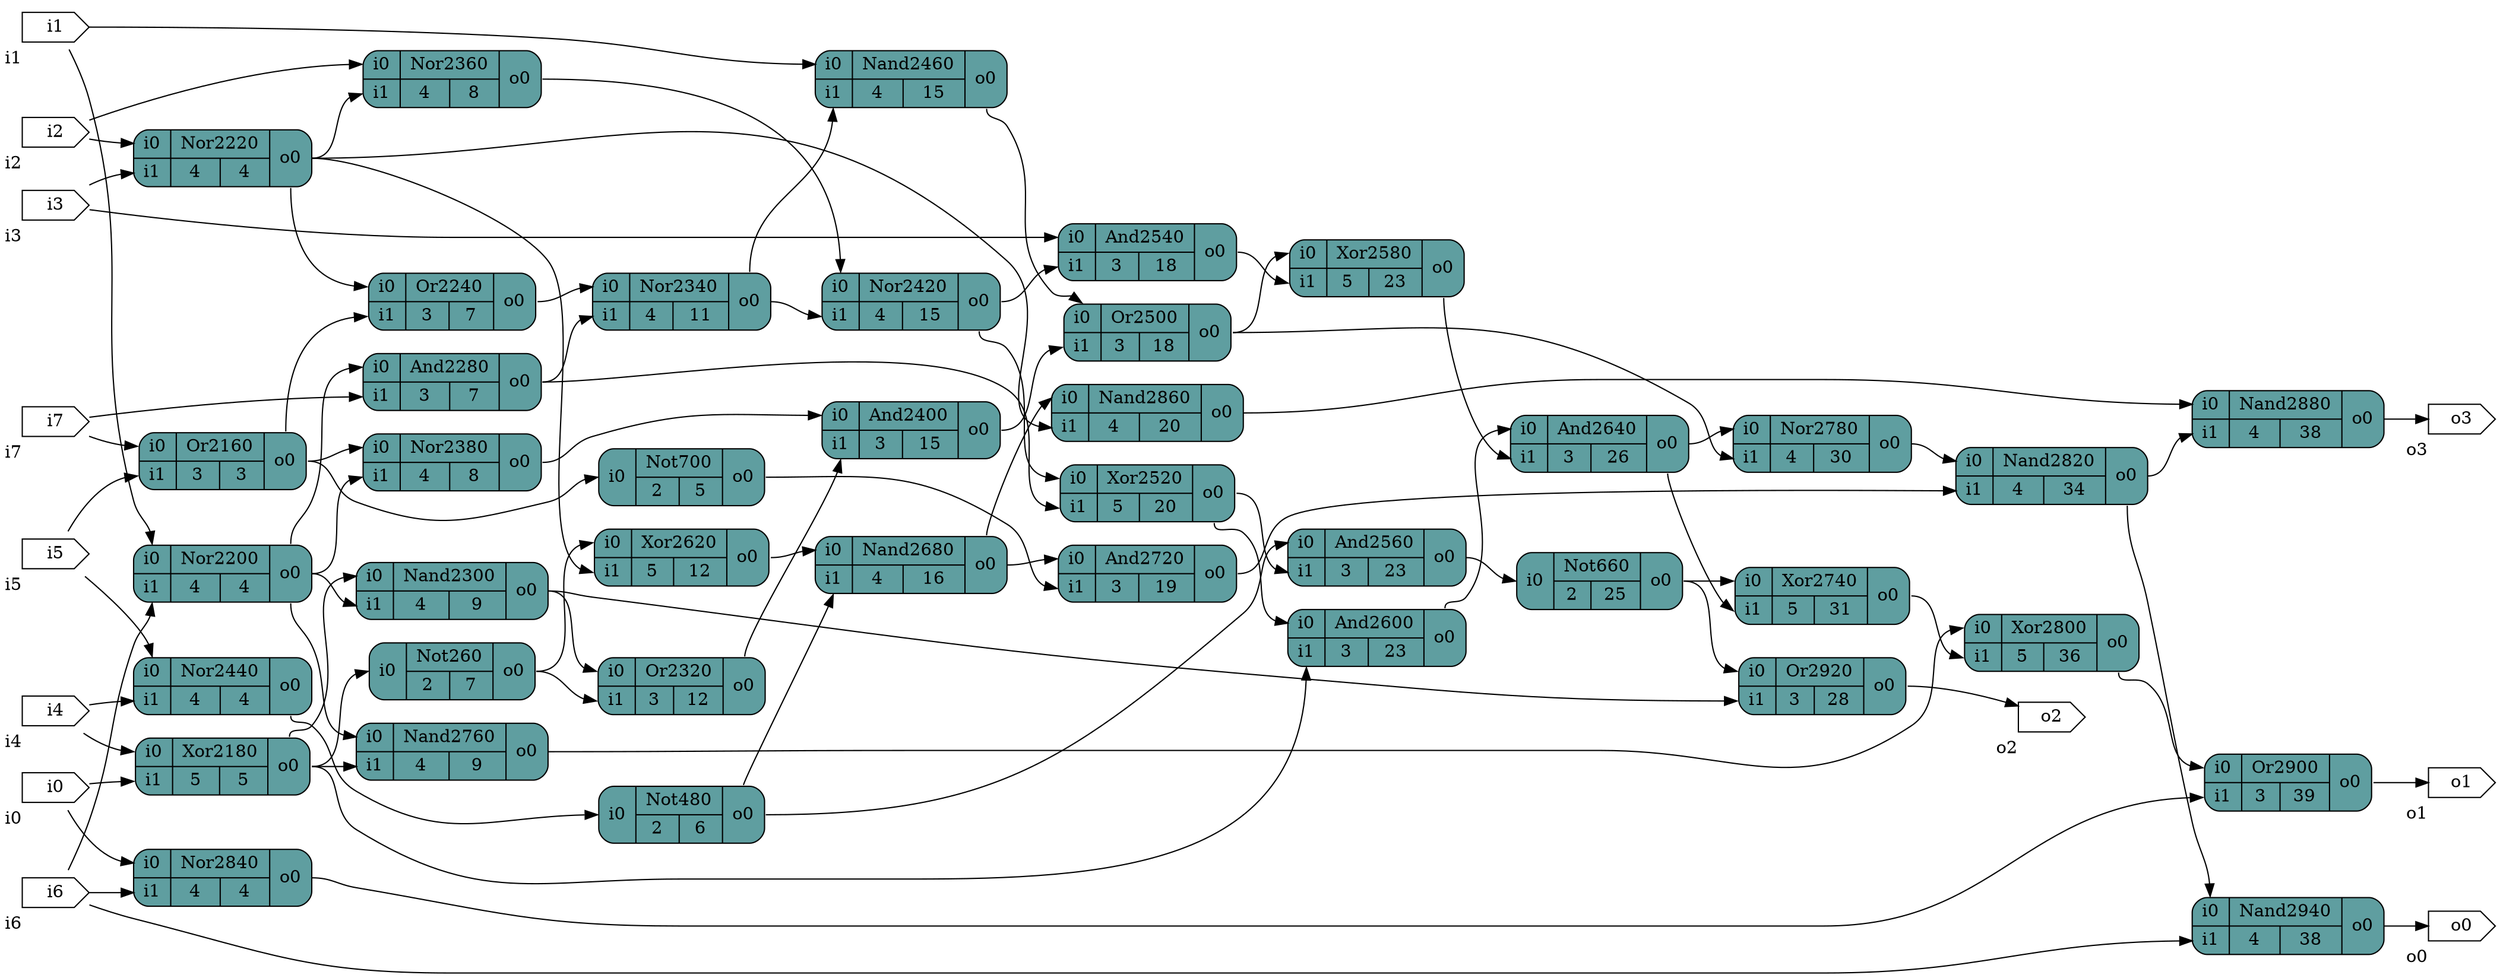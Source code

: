 digraph rand_140 {
		graph [rankdir = LR];
		Or2160[shape=record; style="rounded,filled"; fillcolor=cadetblue; label="{{<i0>i0|<i1>i1}|{Or2160|{3|3}}|{<o0>o0}}"]
		Xor2180[shape=record; style="rounded,filled"; fillcolor=cadetblue; label="{{<i0>i0|<i1>i1}|{Xor2180|{5|5}}|{<o0>o0}}"]
		Nor2200[shape=record; style="rounded,filled"; fillcolor=cadetblue; label="{{<i0>i0|<i1>i1}|{Nor2200|{4|4}}|{<o0>o0}}"]
		Nor2220[shape=record; style="rounded,filled"; fillcolor=cadetblue; label="{{<i0>i0|<i1>i1}|{Nor2220|{4|4}}|{<o0>o0}}"]
		Or2240[shape=record; style="rounded,filled"; fillcolor=cadetblue; label="{{<i0>i0|<i1>i1}|{Or2240|{3|7}}|{<o0>o0}}"]
		Not260[shape=record; style="rounded,filled"; fillcolor=cadetblue; label="{{<i0>i0}|{Not260|{2|7}}|{<o0>o0}}"]
		And2280[shape=record; style="rounded,filled"; fillcolor=cadetblue; label="{{<i0>i0|<i1>i1}|{And2280|{3|7}}|{<o0>o0}}"]
		Nand2300[shape=record; style="rounded,filled"; fillcolor=cadetblue; label="{{<i0>i0|<i1>i1}|{Nand2300|{4|9}}|{<o0>o0}}"]
		Or2320[shape=record; style="rounded,filled"; fillcolor=cadetblue; label="{{<i0>i0|<i1>i1}|{Or2320|{3|12}}|{<o0>o0}}"]
		Nor2340[shape=record; style="rounded,filled"; fillcolor=cadetblue; label="{{<i0>i0|<i1>i1}|{Nor2340|{4|11}}|{<o0>o0}}"]
		Nor2360[shape=record; style="rounded,filled"; fillcolor=cadetblue; label="{{<i0>i0|<i1>i1}|{Nor2360|{4|8}}|{<o0>o0}}"]
		Nor2380[shape=record; style="rounded,filled"; fillcolor=cadetblue; label="{{<i0>i0|<i1>i1}|{Nor2380|{4|8}}|{<o0>o0}}"]
		And2400[shape=record; style="rounded,filled"; fillcolor=cadetblue; label="{{<i0>i0|<i1>i1}|{And2400|{3|15}}|{<o0>o0}}"]
		Nor2420[shape=record; style="rounded,filled"; fillcolor=cadetblue; label="{{<i0>i0|<i1>i1}|{Nor2420|{4|15}}|{<o0>o0}}"]
		Nor2440[shape=record; style="rounded,filled"; fillcolor=cadetblue; label="{{<i0>i0|<i1>i1}|{Nor2440|{4|4}}|{<o0>o0}}"]
		Nand2460[shape=record; style="rounded,filled"; fillcolor=cadetblue; label="{{<i0>i0|<i1>i1}|{Nand2460|{4|15}}|{<o0>o0}}"]
		Not480[shape=record; style="rounded,filled"; fillcolor=cadetblue; label="{{<i0>i0}|{Not480|{2|6}}|{<o0>o0}}"]
		Or2500[shape=record; style="rounded,filled"; fillcolor=cadetblue; label="{{<i0>i0|<i1>i1}|{Or2500|{3|18}}|{<o0>o0}}"]
		Xor2520[shape=record; style="rounded,filled"; fillcolor=cadetblue; label="{{<i0>i0|<i1>i1}|{Xor2520|{5|20}}|{<o0>o0}}"]
		And2540[shape=record; style="rounded,filled"; fillcolor=cadetblue; label="{{<i0>i0|<i1>i1}|{And2540|{3|18}}|{<o0>o0}}"]
		And2560[shape=record; style="rounded,filled"; fillcolor=cadetblue; label="{{<i0>i0|<i1>i1}|{And2560|{3|23}}|{<o0>o0}}"]
		Xor2580[shape=record; style="rounded,filled"; fillcolor=cadetblue; label="{{<i0>i0|<i1>i1}|{Xor2580|{5|23}}|{<o0>o0}}"]
		And2600[shape=record; style="rounded,filled"; fillcolor=cadetblue; label="{{<i0>i0|<i1>i1}|{And2600|{3|23}}|{<o0>o0}}"]
		Xor2620[shape=record; style="rounded,filled"; fillcolor=cadetblue; label="{{<i0>i0|<i1>i1}|{Xor2620|{5|12}}|{<o0>o0}}"]
		And2640[shape=record; style="rounded,filled"; fillcolor=cadetblue; label="{{<i0>i0|<i1>i1}|{And2640|{3|26}}|{<o0>o0}}"]
		Not660[shape=record; style="rounded,filled"; fillcolor=cadetblue; label="{{<i0>i0}|{Not660|{2|25}}|{<o0>o0}}"]
		Nand2680[shape=record; style="rounded,filled"; fillcolor=cadetblue; label="{{<i0>i0|<i1>i1}|{Nand2680|{4|16}}|{<o0>o0}}"]
		Not700[shape=record; style="rounded,filled"; fillcolor=cadetblue; label="{{<i0>i0}|{Not700|{2|5}}|{<o0>o0}}"]
		And2720[shape=record; style="rounded,filled"; fillcolor=cadetblue; label="{{<i0>i0|<i1>i1}|{And2720|{3|19}}|{<o0>o0}}"]
		Xor2740[shape=record; style="rounded,filled"; fillcolor=cadetblue; label="{{<i0>i0|<i1>i1}|{Xor2740|{5|31}}|{<o0>o0}}"]
		Nand2760[shape=record; style="rounded,filled"; fillcolor=cadetblue; label="{{<i0>i0|<i1>i1}|{Nand2760|{4|9}}|{<o0>o0}}"]
		Nor2780[shape=record; style="rounded,filled"; fillcolor=cadetblue; label="{{<i0>i0|<i1>i1}|{Nor2780|{4|30}}|{<o0>o0}}"]
		Xor2800[shape=record; style="rounded,filled"; fillcolor=cadetblue; label="{{<i0>i0|<i1>i1}|{Xor2800|{5|36}}|{<o0>o0}}"]
		Nand2820[shape=record; style="rounded,filled"; fillcolor=cadetblue; label="{{<i0>i0|<i1>i1}|{Nand2820|{4|34}}|{<o0>o0}}"]
		Nor2840[shape=record; style="rounded,filled"; fillcolor=cadetblue; label="{{<i0>i0|<i1>i1}|{Nor2840|{4|4}}|{<o0>o0}}"]
		Nand2860[shape=record; style="rounded,filled"; fillcolor=cadetblue; label="{{<i0>i0|<i1>i1}|{Nand2860|{4|20}}|{<o0>o0}}"]
		Nand2880[shape=record; style="rounded,filled"; fillcolor=cadetblue; label="{{<i0>i0|<i1>i1}|{Nand2880|{4|38}}|{<o0>o0}}"]
		Or2900[shape=record; style="rounded,filled"; fillcolor=cadetblue; label="{{<i0>i0|<i1>i1}|{Or2900|{3|39}}|{<o0>o0}}"]
		Or2920[shape=record; style="rounded,filled"; fillcolor=cadetblue; label="{{<i0>i0|<i1>i1}|{Or2920|{3|28}}|{<o0>o0}}"]
		Nand2940[shape=record; style="rounded,filled"; fillcolor=cadetblue; label="{{<i0>i0|<i1>i1}|{Nand2940|{4|38}}|{<o0>o0}}"]
		i0[shape=cds,xlabel="i0"]
		i1[shape=cds,xlabel="i1"]
		i2[shape=cds,xlabel="i2"]
		i3[shape=cds,xlabel="i3"]
		i4[shape=cds,xlabel="i4"]
		i5[shape=cds,xlabel="i5"]
		i6[shape=cds,xlabel="i6"]
		i7[shape=cds,xlabel="i7"]
		o0[shape=cds,xlabel="o0"]
		o1[shape=cds,xlabel="o1"]
		o2[shape=cds,xlabel="o2"]
		o3[shape=cds,xlabel="o3"]
		i0 -> Xor2180:i1;
		i0 -> Nor2840:i0;
		i1 -> Nor2200:i0;
		i1 -> Nand2460:i0;
		i2 -> Nor2220:i0;
		i2 -> Nor2360:i0;
		i3 -> Nor2220:i1;
		i3 -> And2540:i0;
		i4 -> Xor2180:i0;
		i4 -> Nor2440:i1;
		i5 -> Or2160:i1;
		i5 -> Nor2440:i0;
		i6 -> Nor2200:i1;
		i6 -> Nor2840:i1;
		i6 -> Nand2940:i1;
		i7 -> Or2160:i0;
		i7 -> And2280:i1;
		Or2160:o0 -> Or2240:i1;
		Or2160:o0 -> Nor2380:i0;
		Or2160:o0 -> Not700:i0;
		Xor2180:o0 -> Not260:i0;
		Xor2180:o0 -> Nand2300:i0;
		Xor2180:o0 -> And2600:i1;
		Xor2180:o0 -> Nand2760:i1;
		Nor2200:o0 -> And2280:i0;
		Nor2200:o0 -> Nand2300:i1;
		Nor2200:o0 -> Nor2380:i1;
		Nor2200:o0 -> Nand2760:i0;
		Nor2220:o0 -> Or2240:i0;
		Nor2220:o0 -> Nor2360:i1;
		Nor2220:o0 -> Xor2620:i1;
		Nor2220:o0 -> Nand2860:i1;
		Or2240:o0 -> Nor2340:i0;
		Not260:o0 -> Or2320:i1;
		Not260:o0 -> Xor2620:i0;
		And2280:o0 -> Nor2340:i1;
		And2280:o0 -> Xor2520:i1;
		Nand2300:o0 -> Or2320:i0;
		Nand2300:o0 -> Or2920:i1;
		Or2320:o0 -> And2400:i1;
		Nor2340:o0 -> Nor2420:i1;
		Nor2340:o0 -> Nand2460:i1;
		Nor2360:o0 -> Nor2420:i0;
		Nor2380:o0 -> And2400:i0;
		And2400:o0 -> Or2500:i1;
		Nor2420:o0 -> Xor2520:i0;
		Nor2420:o0 -> And2540:i1;
		Nor2440:o0 -> Not480:i0;
		Nand2460:o0 -> Or2500:i0;
		Not480:o0 -> And2560:i0;
		Not480:o0 -> Nand2680:i1;
		Or2500:o0 -> Xor2580:i0;
		Or2500:o0 -> Nor2780:i1;
		Xor2520:o0 -> And2560:i1;
		Xor2520:o0 -> And2600:i0;
		And2540:o0 -> Xor2580:i1;
		And2560:o0 -> Not660:i0;
		Xor2580:o0 -> And2640:i1;
		And2600:o0 -> And2640:i0;
		Xor2620:o0 -> Nand2680:i0;
		And2640:o0 -> Xor2740:i1;
		And2640:o0 -> Nor2780:i0;
		Not660:o0 -> Xor2740:i0;
		Not660:o0 -> Or2920:i0;
		Nand2680:o0 -> And2720:i0;
		Nand2680:o0 -> Nand2860:i0;
		Not700:o0 -> And2720:i1;
		And2720:o0 -> Nand2820:i1;
		Xor2740:o0 -> Xor2800:i1;
		Nand2760:o0 -> Xor2800:i0;
		Nor2780:o0 -> Nand2820:i0;
		Xor2800:o0 -> Or2900:i0;
		Nand2820:o0 -> Nand2880:i1;
		Nand2820:o0 -> Nand2940:i0;
		Nor2840:o0 -> Or2900:i1;
		Nand2860:o0 -> Nand2880:i0;
		Nand2880:o0 -> o3;
		Or2900:o0 -> o1;
		Or2920:o0 -> o2;
		Nand2940:o0 -> o0;
}
